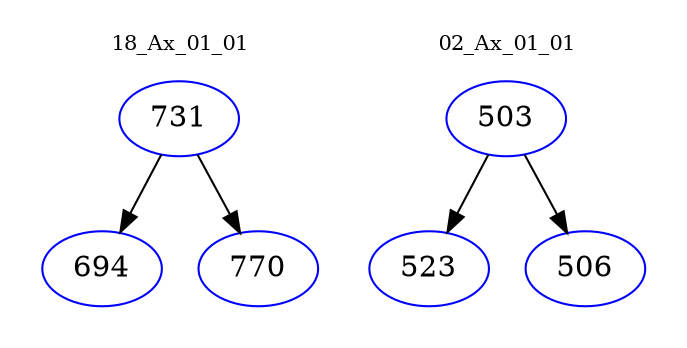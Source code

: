 digraph{
subgraph cluster_0 {
color = white
label = "18_Ax_01_01";
fontsize=10;
T0_731 [label="731", color="blue"]
T0_731 -> T0_694 [color="black"]
T0_694 [label="694", color="blue"]
T0_731 -> T0_770 [color="black"]
T0_770 [label="770", color="blue"]
}
subgraph cluster_1 {
color = white
label = "02_Ax_01_01";
fontsize=10;
T1_503 [label="503", color="blue"]
T1_503 -> T1_523 [color="black"]
T1_523 [label="523", color="blue"]
T1_503 -> T1_506 [color="black"]
T1_506 [label="506", color="blue"]
}
}
